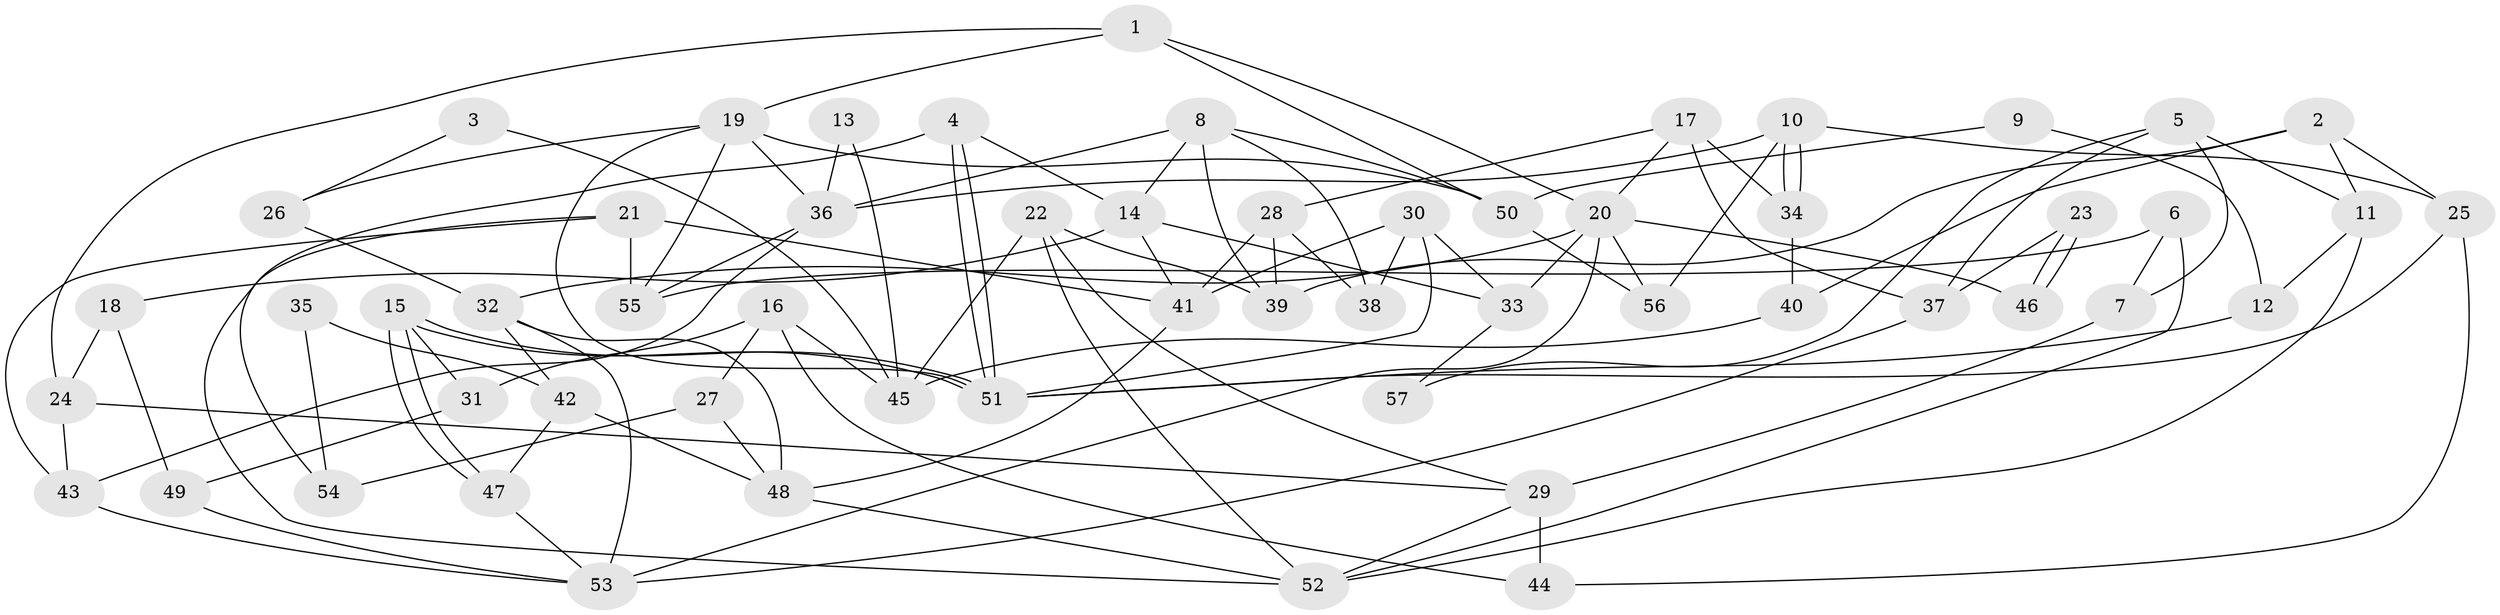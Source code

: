// Generated by graph-tools (version 1.1) at 2025/26/03/09/25 03:26:22]
// undirected, 57 vertices, 114 edges
graph export_dot {
graph [start="1"]
  node [color=gray90,style=filled];
  1;
  2;
  3;
  4;
  5;
  6;
  7;
  8;
  9;
  10;
  11;
  12;
  13;
  14;
  15;
  16;
  17;
  18;
  19;
  20;
  21;
  22;
  23;
  24;
  25;
  26;
  27;
  28;
  29;
  30;
  31;
  32;
  33;
  34;
  35;
  36;
  37;
  38;
  39;
  40;
  41;
  42;
  43;
  44;
  45;
  46;
  47;
  48;
  49;
  50;
  51;
  52;
  53;
  54;
  55;
  56;
  57;
  1 -- 20;
  1 -- 50;
  1 -- 19;
  1 -- 24;
  2 -- 25;
  2 -- 40;
  2 -- 11;
  2 -- 39;
  3 -- 45;
  3 -- 26;
  4 -- 51;
  4 -- 51;
  4 -- 14;
  4 -- 54;
  5 -- 11;
  5 -- 7;
  5 -- 37;
  5 -- 57;
  6 -- 52;
  6 -- 55;
  6 -- 7;
  7 -- 29;
  8 -- 36;
  8 -- 14;
  8 -- 38;
  8 -- 39;
  8 -- 50;
  9 -- 12;
  9 -- 50;
  10 -- 34;
  10 -- 34;
  10 -- 36;
  10 -- 25;
  10 -- 56;
  11 -- 52;
  11 -- 12;
  12 -- 51;
  13 -- 36;
  13 -- 45;
  14 -- 41;
  14 -- 33;
  14 -- 18;
  15 -- 47;
  15 -- 47;
  15 -- 51;
  15 -- 51;
  15 -- 31;
  16 -- 44;
  16 -- 31;
  16 -- 27;
  16 -- 45;
  17 -- 37;
  17 -- 20;
  17 -- 28;
  17 -- 34;
  18 -- 24;
  18 -- 49;
  19 -- 51;
  19 -- 26;
  19 -- 36;
  19 -- 50;
  19 -- 55;
  20 -- 56;
  20 -- 32;
  20 -- 33;
  20 -- 46;
  20 -- 53;
  21 -- 41;
  21 -- 52;
  21 -- 43;
  21 -- 55;
  22 -- 29;
  22 -- 39;
  22 -- 45;
  22 -- 52;
  23 -- 46;
  23 -- 46;
  23 -- 37;
  24 -- 43;
  24 -- 29;
  25 -- 51;
  25 -- 44;
  26 -- 32;
  27 -- 48;
  27 -- 54;
  28 -- 39;
  28 -- 38;
  28 -- 41;
  29 -- 52;
  29 -- 44;
  30 -- 38;
  30 -- 51;
  30 -- 33;
  30 -- 41;
  31 -- 49;
  32 -- 48;
  32 -- 53;
  32 -- 42;
  33 -- 57;
  34 -- 40;
  35 -- 42;
  35 -- 54;
  36 -- 55;
  36 -- 43;
  37 -- 53;
  40 -- 45;
  41 -- 48;
  42 -- 47;
  42 -- 48;
  43 -- 53;
  47 -- 53;
  48 -- 52;
  49 -- 53;
  50 -- 56;
}
